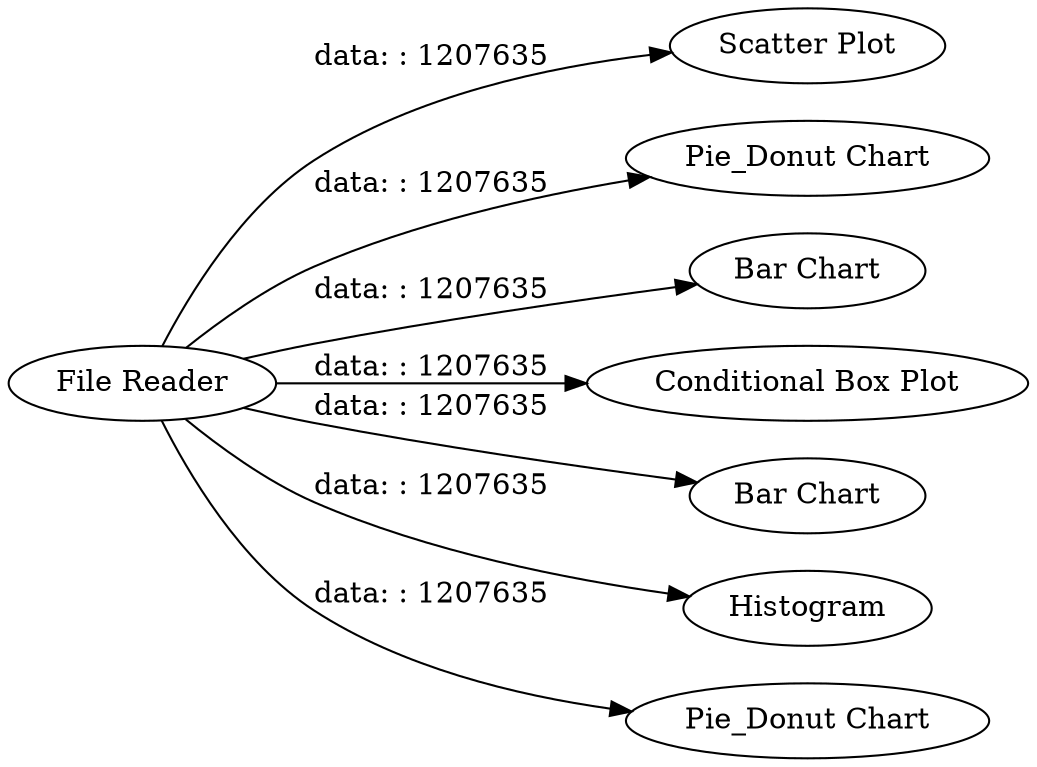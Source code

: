 digraph {
	"-6095525548059851229_8" [label="Scatter Plot"]
	"-6095525548059851229_3" [label="Pie_Donut Chart"]
	"-6095525548059851229_5" [label="Bar Chart"]
	"-6095525548059851229_9" [label="Conditional Box Plot"]
	"-6095525548059851229_1" [label="File Reader"]
	"-6095525548059851229_4" [label="Bar Chart"]
	"-6095525548059851229_7" [label=Histogram]
	"-6095525548059851229_2" [label="Pie_Donut Chart"]
	"-6095525548059851229_1" -> "-6095525548059851229_5" [label="data: : 1207635"]
	"-6095525548059851229_1" -> "-6095525548059851229_7" [label="data: : 1207635"]
	"-6095525548059851229_1" -> "-6095525548059851229_8" [label="data: : 1207635"]
	"-6095525548059851229_1" -> "-6095525548059851229_9" [label="data: : 1207635"]
	"-6095525548059851229_1" -> "-6095525548059851229_3" [label="data: : 1207635"]
	"-6095525548059851229_1" -> "-6095525548059851229_2" [label="data: : 1207635"]
	"-6095525548059851229_1" -> "-6095525548059851229_4" [label="data: : 1207635"]
	rankdir=LR
}
